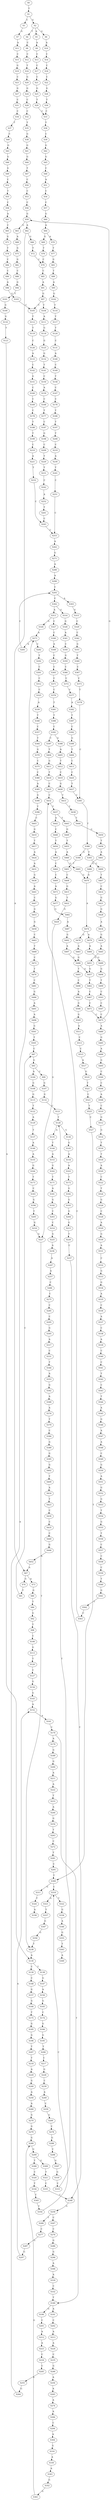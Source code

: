strict digraph  {
	S0 -> S1 [ label = T ];
	S1 -> S2 [ label = G ];
	S1 -> S3 [ label = C ];
	S2 -> S4 [ label = T ];
	S2 -> S5 [ label = A ];
	S2 -> S6 [ label = G ];
	S3 -> S7 [ label = G ];
	S4 -> S8 [ label = C ];
	S5 -> S9 [ label = A ];
	S6 -> S10 [ label = A ];
	S7 -> S11 [ label = A ];
	S8 -> S12 [ label = C ];
	S9 -> S13 [ label = C ];
	S10 -> S14 [ label = C ];
	S11 -> S15 [ label = C ];
	S12 -> S16 [ label = T ];
	S13 -> S17 [ label = C ];
	S14 -> S18 [ label = C ];
	S15 -> S19 [ label = G ];
	S16 -> S20 [ label = G ];
	S17 -> S21 [ label = C ];
	S18 -> S22 [ label = C ];
	S19 -> S23 [ label = C ];
	S20 -> S24 [ label = G ];
	S21 -> S25 [ label = G ];
	S22 -> S26 [ label = G ];
	S23 -> S27 [ label = G ];
	S24 -> S28 [ label = C ];
	S25 -> S29 [ label = T ];
	S26 -> S30 [ label = T ];
	S27 -> S31 [ label = C ];
	S28 -> S32 [ label = C ];
	S29 -> S33 [ label = C ];
	S30 -> S33 [ label = C ];
	S31 -> S34 [ label = C ];
	S32 -> S35 [ label = T ];
	S33 -> S36 [ label = T ];
	S34 -> S37 [ label = T ];
	S35 -> S38 [ label = G ];
	S36 -> S39 [ label = C ];
	S37 -> S40 [ label = C ];
	S38 -> S41 [ label = G ];
	S39 -> S42 [ label = G ];
	S40 -> S43 [ label = G ];
	S41 -> S44 [ label = G ];
	S42 -> S45 [ label = G ];
	S43 -> S46 [ label = G ];
	S44 -> S47 [ label = T ];
	S45 -> S48 [ label = C ];
	S46 -> S49 [ label = G ];
	S47 -> S50 [ label = C ];
	S48 -> S51 [ label = A ];
	S49 -> S52 [ label = C ];
	S50 -> S53 [ label = C ];
	S51 -> S54 [ label = C ];
	S52 -> S55 [ label = T ];
	S53 -> S56 [ label = C ];
	S54 -> S57 [ label = C ];
	S55 -> S58 [ label = C ];
	S56 -> S59 [ label = G ];
	S57 -> S60 [ label = G ];
	S58 -> S61 [ label = A ];
	S59 -> S62 [ label = A ];
	S59 -> S63 [ label = G ];
	S60 -> S64 [ label = A ];
	S61 -> S65 [ label = C ];
	S62 -> S66 [ label = G ];
	S62 -> S67 [ label = A ];
	S63 -> S68 [ label = A ];
	S64 -> S69 [ label = G ];
	S64 -> S70 [ label = A ];
	S65 -> S71 [ label = G ];
	S66 -> S72 [ label = T ];
	S67 -> S73 [ label = A ];
	S67 -> S74 [ label = G ];
	S68 -> S75 [ label = G ];
	S69 -> S76 [ label = T ];
	S70 -> S77 [ label = T ];
	S71 -> S78 [ label = T ];
	S72 -> S79 [ label = C ];
	S73 -> S80 [ label = G ];
	S74 -> S81 [ label = T ];
	S75 -> S82 [ label = G ];
	S76 -> S79 [ label = C ];
	S77 -> S83 [ label = G ];
	S78 -> S84 [ label = C ];
	S79 -> S85 [ label = C ];
	S80 -> S86 [ label = T ];
	S81 -> S87 [ label = C ];
	S82 -> S88 [ label = C ];
	S83 -> S89 [ label = T ];
	S84 -> S90 [ label = C ];
	S85 -> S91 [ label = A ];
	S86 -> S92 [ label = G ];
	S87 -> S93 [ label = G ];
	S88 -> S94 [ label = G ];
	S89 -> S95 [ label = A ];
	S90 -> S96 [ label = A ];
	S91 -> S97 [ label = G ];
	S92 -> S98 [ label = T ];
	S93 -> S99 [ label = C ];
	S93 -> S100 [ label = A ];
	S94 -> S101 [ label = T ];
	S95 -> S102 [ label = G ];
	S96 -> S103 [ label = G ];
	S97 -> S104 [ label = T ];
	S97 -> S105 [ label = C ];
	S98 -> S106 [ label = C ];
	S99 -> S107 [ label = G ];
	S100 -> S108 [ label = G ];
	S101 -> S109 [ label = G ];
	S102 -> S110 [ label = T ];
	S103 -> S105 [ label = C ];
	S104 -> S111 [ label = A ];
	S105 -> S112 [ label = T ];
	S106 -> S113 [ label = G ];
	S107 -> S114 [ label = G ];
	S108 -> S115 [ label = G ];
	S109 -> S116 [ label = G ];
	S110 -> S117 [ label = T ];
	S111 -> S118 [ label = G ];
	S112 -> S119 [ label = T ];
	S113 -> S120 [ label = T ];
	S114 -> S121 [ label = C ];
	S115 -> S122 [ label = T ];
	S116 -> S123 [ label = T ];
	S117 -> S124 [ label = T ];
	S118 -> S125 [ label = G ];
	S119 -> S126 [ label = C ];
	S120 -> S127 [ label = C ];
	S121 -> S128 [ label = T ];
	S122 -> S129 [ label = A ];
	S123 -> S130 [ label = A ];
	S124 -> S131 [ label = C ];
	S125 -> S132 [ label = G ];
	S126 -> S133 [ label = A ];
	S127 -> S134 [ label = G ];
	S128 -> S135 [ label = A ];
	S128 -> S136 [ label = G ];
	S129 -> S137 [ label = T ];
	S130 -> S138 [ label = T ];
	S130 -> S139 [ label = C ];
	S131 -> S140 [ label = A ];
	S132 -> S141 [ label = T ];
	S133 -> S142 [ label = C ];
	S134 -> S143 [ label = G ];
	S135 -> S144 [ label = T ];
	S136 -> S145 [ label = G ];
	S137 -> S146 [ label = A ];
	S138 -> S147 [ label = G ];
	S139 -> S148 [ label = C ];
	S140 -> S149 [ label = C ];
	S141 -> S150 [ label = C ];
	S142 -> S151 [ label = G ];
	S143 -> S152 [ label = A ];
	S144 -> S153 [ label = A ];
	S145 -> S154 [ label = A ];
	S146 -> S155 [ label = A ];
	S147 -> S156 [ label = A ];
	S148 -> S157 [ label = G ];
	S149 -> S158 [ label = T ];
	S150 -> S159 [ label = A ];
	S151 -> S160 [ label = C ];
	S152 -> S161 [ label = A ];
	S153 -> S162 [ label = G ];
	S154 -> S163 [ label = A ];
	S155 -> S164 [ label = G ];
	S156 -> S165 [ label = G ];
	S157 -> S166 [ label = G ];
	S158 -> S167 [ label = C ];
	S159 -> S168 [ label = C ];
	S160 -> S169 [ label = C ];
	S161 -> S170 [ label = C ];
	S162 -> S171 [ label = T ];
	S163 -> S172 [ label = T ];
	S164 -> S173 [ label = T ];
	S165 -> S174 [ label = C ];
	S166 -> S175 [ label = T ];
	S167 -> S176 [ label = C ];
	S168 -> S177 [ label = T ];
	S169 -> S178 [ label = C ];
	S170 -> S179 [ label = A ];
	S170 -> S180 [ label = T ];
	S171 -> S181 [ label = A ];
	S172 -> S182 [ label = G ];
	S173 -> S183 [ label = C ];
	S174 -> S184 [ label = G ];
	S175 -> S185 [ label = G ];
	S176 -> S186 [ label = T ];
	S177 -> S187 [ label = C ];
	S178 -> S188 [ label = T ];
	S179 -> S189 [ label = G ];
	S180 -> S190 [ label = G ];
	S180 -> S191 [ label = A ];
	S181 -> S192 [ label = G ];
	S182 -> S193 [ label = G ];
	S183 -> S194 [ label = G ];
	S184 -> S195 [ label = G ];
	S185 -> S196 [ label = G ];
	S186 -> S197 [ label = T ];
	S187 -> S198 [ label = G ];
	S188 -> S199 [ label = T ];
	S189 -> S200 [ label = G ];
	S190 -> S201 [ label = C ];
	S191 -> S202 [ label = C ];
	S192 -> S203 [ label = C ];
	S193 -> S204 [ label = G ];
	S194 -> S205 [ label = T ];
	S195 -> S206 [ label = T ];
	S196 -> S207 [ label = T ];
	S197 -> S208 [ label = T ];
	S198 -> S209 [ label = C ];
	S199 -> S210 [ label = C ];
	S200 -> S211 [ label = A ];
	S201 -> S212 [ label = A ];
	S202 -> S213 [ label = A ];
	S203 -> S214 [ label = C ];
	S204 -> S215 [ label = G ];
	S205 -> S216 [ label = G ];
	S206 -> S217 [ label = C ];
	S207 -> S218 [ label = T ];
	S208 -> S219 [ label = C ];
	S209 -> S220 [ label = T ];
	S210 -> S221 [ label = A ];
	S211 -> S222 [ label = A ];
	S212 -> S223 [ label = A ];
	S213 -> S224 [ label = A ];
	S214 -> S225 [ label = G ];
	S215 -> S226 [ label = T ];
	S216 -> S227 [ label = G ];
	S217 -> S228 [ label = G ];
	S218 -> S229 [ label = A ];
	S219 -> S230 [ label = A ];
	S220 -> S231 [ label = T ];
	S221 -> S232 [ label = T ];
	S222 -> S233 [ label = T ];
	S223 -> S234 [ label = C ];
	S224 -> S235 [ label = C ];
	S225 -> S236 [ label = A ];
	S226 -> S237 [ label = C ];
	S227 -> S238 [ label = T ];
	S228 -> S239 [ label = C ];
	S229 -> S240 [ label = G ];
	S230 -> S241 [ label = T ];
	S231 -> S242 [ label = C ];
	S232 -> S243 [ label = C ];
	S233 -> S244 [ label = A ];
	S234 -> S245 [ label = C ];
	S235 -> S246 [ label = G ];
	S236 -> S247 [ label = A ];
	S237 -> S248 [ label = C ];
	S238 -> S130 [ label = A ];
	S239 -> S249 [ label = A ];
	S240 -> S250 [ label = A ];
	S241 -> S251 [ label = C ];
	S242 -> S252 [ label = A ];
	S243 -> S253 [ label = C ];
	S244 -> S254 [ label = G ];
	S245 -> S255 [ label = A ];
	S246 -> S256 [ label = A ];
	S247 -> S257 [ label = A ];
	S248 -> S258 [ label = G ];
	S249 -> S259 [ label = C ];
	S250 -> S260 [ label = A ];
	S251 -> S253 [ label = C ];
	S252 -> S261 [ label = T ];
	S253 -> S262 [ label = A ];
	S254 -> S263 [ label = T ];
	S255 -> S264 [ label = G ];
	S256 -> S265 [ label = A ];
	S257 -> S266 [ label = C ];
	S258 -> S267 [ label = C ];
	S258 -> S268 [ label = T ];
	S259 -> S269 [ label = G ];
	S260 -> S270 [ label = G ];
	S261 -> S243 [ label = C ];
	S262 -> S271 [ label = G ];
	S263 -> S272 [ label = C ];
	S264 -> S273 [ label = A ];
	S265 -> S274 [ label = A ];
	S266 -> S275 [ label = C ];
	S267 -> S276 [ label = C ];
	S268 -> S277 [ label = C ];
	S269 -> S278 [ label = C ];
	S270 -> S279 [ label = G ];
	S271 -> S280 [ label = A ];
	S272 -> S281 [ label = T ];
	S273 -> S282 [ label = C ];
	S273 -> S283 [ label = A ];
	S274 -> S284 [ label = A ];
	S275 -> S285 [ label = C ];
	S276 -> S286 [ label = G ];
	S277 -> S287 [ label = G ];
	S278 -> S288 [ label = G ];
	S279 -> S289 [ label = G ];
	S280 -> S290 [ label = A ];
	S281 -> S291 [ label = C ];
	S282 -> S292 [ label = T ];
	S283 -> S293 [ label = C ];
	S284 -> S294 [ label = C ];
	S285 -> S295 [ label = C ];
	S286 -> S296 [ label = G ];
	S287 -> S297 [ label = G ];
	S288 -> S298 [ label = C ];
	S289 -> S299 [ label = G ];
	S290 -> S293 [ label = C ];
	S291 -> S300 [ label = T ];
	S292 -> S301 [ label = C ];
	S293 -> S302 [ label = C ];
	S293 -> S303 [ label = A ];
	S294 -> S304 [ label = A ];
	S295 -> S305 [ label = G ];
	S296 -> S306 [ label = A ];
	S297 -> S152 [ label = A ];
	S298 -> S307 [ label = G ];
	S299 -> S308 [ label = T ];
	S299 -> S309 [ label = G ];
	S300 -> S310 [ label = C ];
	S300 -> S311 [ label = G ];
	S301 -> S312 [ label = C ];
	S302 -> S313 [ label = A ];
	S302 -> S314 [ label = G ];
	S303 -> S315 [ label = G ];
	S304 -> S316 [ label = G ];
	S305 -> S317 [ label = A ];
	S306 -> S318 [ label = A ];
	S307 -> S319 [ label = G ];
	S308 -> S320 [ label = C ];
	S309 -> S321 [ label = T ];
	S310 -> S322 [ label = T ];
	S310 -> S323 [ label = G ];
	S311 -> S324 [ label = T ];
	S312 -> S325 [ label = C ];
	S313 -> S326 [ label = G ];
	S313 -> S327 [ label = C ];
	S314 -> S328 [ label = G ];
	S315 -> S329 [ label = C ];
	S316 -> S330 [ label = A ];
	S317 -> S331 [ label = C ];
	S318 -> S332 [ label = C ];
	S319 -> S333 [ label = C ];
	S320 -> S334 [ label = T ];
	S321 -> S335 [ label = C ];
	S322 -> S336 [ label = G ];
	S323 -> S337 [ label = T ];
	S324 -> S338 [ label = A ];
	S325 -> S339 [ label = A ];
	S326 -> S273 [ label = A ];
	S327 -> S340 [ label = C ];
	S328 -> S341 [ label = A ];
	S329 -> S342 [ label = C ];
	S330 -> S343 [ label = A ];
	S331 -> S344 [ label = T ];
	S332 -> S180 [ label = T ];
	S333 -> S128 [ label = T ];
	S334 -> S345 [ label = C ];
	S335 -> S248 [ label = C ];
	S336 -> S346 [ label = A ];
	S337 -> S347 [ label = G ];
	S339 -> S348 [ label = T ];
	S340 -> S349 [ label = A ];
	S341 -> S350 [ label = C ];
	S342 -> S351 [ label = G ];
	S343 -> S352 [ label = G ];
	S344 -> S353 [ label = A ];
	S345 -> S354 [ label = T ];
	S346 -> S355 [ label = G ];
	S347 -> S356 [ label = G ];
	S348 -> S357 [ label = C ];
	S349 -> S358 [ label = C ];
	S350 -> S359 [ label = G ];
	S351 -> S360 [ label = T ];
	S352 -> S361 [ label = G ];
	S353 -> S362 [ label = G ];
	S354 -> S310 [ label = C ];
	S355 -> S363 [ label = T ];
	S356 -> S238 [ label = T ];
	S357 -> S364 [ label = T ];
	S358 -> S365 [ label = C ];
	S359 -> S366 [ label = C ];
	S360 -> S367 [ label = C ];
	S361 -> S289 [ label = G ];
	S362 -> S368 [ label = A ];
	S363 -> S369 [ label = A ];
	S364 -> S370 [ label = G ];
	S365 -> S371 [ label = C ];
	S366 -> S372 [ label = C ];
	S367 -> S373 [ label = C ];
	S368 -> S374 [ label = A ];
	S370 -> S375 [ label = C ];
	S371 -> S376 [ label = C ];
	S372 -> S377 [ label = C ];
	S373 -> S378 [ label = T ];
	S374 -> S379 [ label = T ];
	S375 -> S380 [ label = C ];
	S376 -> S381 [ label = T ];
	S377 -> S382 [ label = A ];
	S378 -> S383 [ label = C ];
	S379 -> S384 [ label = C ];
	S380 -> S385 [ label = A ];
	S381 -> S386 [ label = T ];
	S382 -> S387 [ label = T ];
	S383 -> S388 [ label = T ];
	S384 -> S389 [ label = G ];
	S385 -> S390 [ label = G ];
	S386 -> S391 [ label = C ];
	S387 -> S392 [ label = C ];
	S388 -> S393 [ label = T ];
	S388 -> S394 [ label = G ];
	S389 -> S395 [ label = G ];
	S390 -> S396 [ label = T ];
	S391 -> S397 [ label = C ];
	S391 -> S398 [ label = G ];
	S392 -> S399 [ label = G ];
	S393 -> S400 [ label = C ];
	S394 -> S401 [ label = T ];
	S395 -> S402 [ label = G ];
	S396 -> S403 [ label = C ];
	S397 -> S404 [ label = T ];
	S398 -> S405 [ label = A ];
	S399 -> S406 [ label = T ];
	S400 -> S407 [ label = T ];
	S401 -> S408 [ label = C ];
	S402 -> S409 [ label = T ];
	S403 -> S410 [ label = G ];
	S404 -> S411 [ label = G ];
	S405 -> S412 [ label = T ];
	S406 -> S413 [ label = C ];
	S407 -> S414 [ label = C ];
	S408 -> S415 [ label = G ];
	S409 -> S416 [ label = A ];
	S410 -> S417 [ label = T ];
	S411 -> S418 [ label = T ];
	S412 -> S419 [ label = C ];
	S413 -> S420 [ label = C ];
	S414 -> S421 [ label = G ];
	S415 -> S422 [ label = T ];
	S416 -> S423 [ label = T ];
	S417 -> S424 [ label = A ];
	S418 -> S425 [ label = C ];
	S419 -> S426 [ label = G ];
	S420 -> S427 [ label = T ];
	S421 -> S428 [ label = G ];
	S422 -> S429 [ label = G ];
	S423 -> S430 [ label = C ];
	S424 -> S431 [ label = A ];
	S425 -> S432 [ label = C ];
	S426 -> S433 [ label = T ];
	S427 -> S383 [ label = C ];
	S428 -> S434 [ label = A ];
	S429 -> S227 [ label = G ];
	S430 -> S435 [ label = C ];
	S431 -> S436 [ label = G ];
	S432 -> S437 [ label = T ];
	S433 -> S438 [ label = T ];
	S434 -> S439 [ label = G ];
	S435 -> S440 [ label = C ];
	S436 -> S441 [ label = A ];
	S437 -> S442 [ label = A ];
	S437 -> S443 [ label = T ];
	S438 -> S444 [ label = T ];
	S439 -> S445 [ label = A ];
	S440 -> S446 [ label = G ];
	S441 -> S447 [ label = C ];
	S442 -> S448 [ label = C ];
	S443 -> S449 [ label = G ];
	S444 -> S450 [ label = G ];
	S445 -> S451 [ label = G ];
	S446 -> S452 [ label = A ];
	S447 -> S453 [ label = G ];
	S448 -> S454 [ label = T ];
	S449 -> S455 [ label = T ];
	S450 -> S456 [ label = T ];
	S451 -> S457 [ label = G ];
	S452 -> S67 [ label = A ];
	S453 -> S458 [ label = G ];
	S454 -> S459 [ label = A ];
	S455 -> S460 [ label = A ];
	S456 -> S461 [ label = A ];
	S457 -> S462 [ label = T ];
	S458 -> S463 [ label = C ];
	S459 -> S464 [ label = C ];
	S460 -> S465 [ label = G ];
	S461 -> S466 [ label = G ];
	S462 -> S467 [ label = C ];
	S463 -> S468 [ label = T ];
	S464 -> S469 [ label = C ];
	S465 -> S470 [ label = G ];
	S466 -> S470 [ label = G ];
	S467 -> S471 [ label = C ];
	S468 -> S472 [ label = C ];
	S469 -> S473 [ label = A ];
	S470 -> S474 [ label = A ];
	S471 -> S475 [ label = C ];
	S472 -> S476 [ label = T ];
	S473 -> S477 [ label = G ];
	S474 -> S478 [ label = G ];
	S474 -> S479 [ label = A ];
	S475 -> S480 [ label = A ];
	S475 -> S59 [ label = G ];
	S476 -> S481 [ label = C ];
	S477 -> S482 [ label = G ];
	S478 -> S483 [ label = A ];
	S479 -> S484 [ label = A ];
	S480 -> S485 [ label = G ];
	S481 -> S486 [ label = G ];
	S482 -> S487 [ label = A ];
	S483 -> S488 [ label = G ];
	S484 -> S489 [ label = G ];
	S485 -> S490 [ label = A ];
	S486 -> S491 [ label = A ];
	S487 -> S492 [ label = G ];
	S488 -> S493 [ label = T ];
	S488 -> S457 [ label = G ];
	S489 -> S494 [ label = G ];
	S490 -> S495 [ label = G ];
	S491 -> S496 [ label = A ];
	S492 -> S497 [ label = A ];
	S493 -> S498 [ label = C ];
	S494 -> S499 [ label = T ];
	S495 -> S500 [ label = C ];
	S496 -> S501 [ label = G ];
	S497 -> S488 [ label = G ];
	S498 -> S502 [ label = A ];
	S499 -> S503 [ label = C ];
	S500 -> S504 [ label = C ];
	S501 -> S505 [ label = T ];
	S502 -> S506 [ label = G ];
	S503 -> S507 [ label = C ];
	S504 -> S508 [ label = A ];
	S505 -> S87 [ label = C ];
	S506 -> S509 [ label = G ];
	S507 -> S475 [ label = C ];
	S508 -> S510 [ label = C ];
	S509 -> S511 [ label = A ];
	S510 -> S512 [ label = G ];
	S511 -> S513 [ label = C ];
	S512 -> S514 [ label = G ];
	S513 -> S515 [ label = C ];
	S514 -> S516 [ label = T ];
	S515 -> S517 [ label = A ];
	S516 -> S518 [ label = T ];
	S517 -> S519 [ label = G ];
	S518 -> S520 [ label = A ];
	S519 -> S521 [ label = T ];
	S520 -> S522 [ label = C ];
	S521 -> S523 [ label = C ];
	S522 -> S524 [ label = T ];
	S523 -> S525 [ label = T ];
	S524 -> S526 [ label = G ];
	S525 -> S527 [ label = C ];
	S526 -> S528 [ label = C ];
	S527 -> S300 [ label = T ];
	S528 -> S529 [ label = A ];
	S529 -> S530 [ label = G ];
	S530 -> S531 [ label = A ];
	S531 -> S532 [ label = C ];
	S532 -> S533 [ label = G ];
	S533 -> S534 [ label = G ];
	S534 -> S535 [ label = A ];
	S535 -> S536 [ label = C ];
	S536 -> S537 [ label = A ];
	S537 -> S538 [ label = C ];
	S538 -> S539 [ label = A ];
	S539 -> S540 [ label = C ];
	S540 -> S541 [ label = C ];
	S541 -> S542 [ label = T ];
	S542 -> S543 [ label = C ];
	S543 -> S544 [ label = T ];
	S544 -> S545 [ label = A ];
	S545 -> S546 [ label = G ];
	S546 -> S547 [ label = A ];
	S547 -> S548 [ label = A ];
	S548 -> S549 [ label = C ];
	S549 -> S550 [ label = G ];
	S550 -> S551 [ label = A ];
	S551 -> S552 [ label = G ];
	S552 -> S553 [ label = G ];
	S553 -> S554 [ label = T ];
	S554 -> S555 [ label = G ];
	S555 -> S556 [ label = T ];
	S556 -> S557 [ label = C ];
	S557 -> S558 [ label = C ];
	S558 -> S559 [ label = C ];
	S559 -> S560 [ label = T ];
	S560 -> S561 [ label = G ];
	S561 -> S562 [ label = T ];
	S562 -> S563 [ label = C ];
	S563 -> S432 [ label = C ];
}
